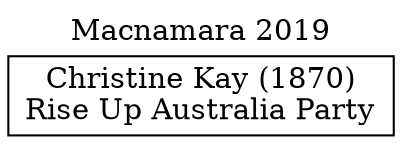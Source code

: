 // House preference flow
digraph "Christine Kay (1870)_Macnamara_2019" {
	graph [label="Macnamara 2019" labelloc=t mclimit=10]
	node [shape=box]
	"Christine Kay (1870)" [label="Christine Kay (1870)
Rise Up Australia Party"]
}
